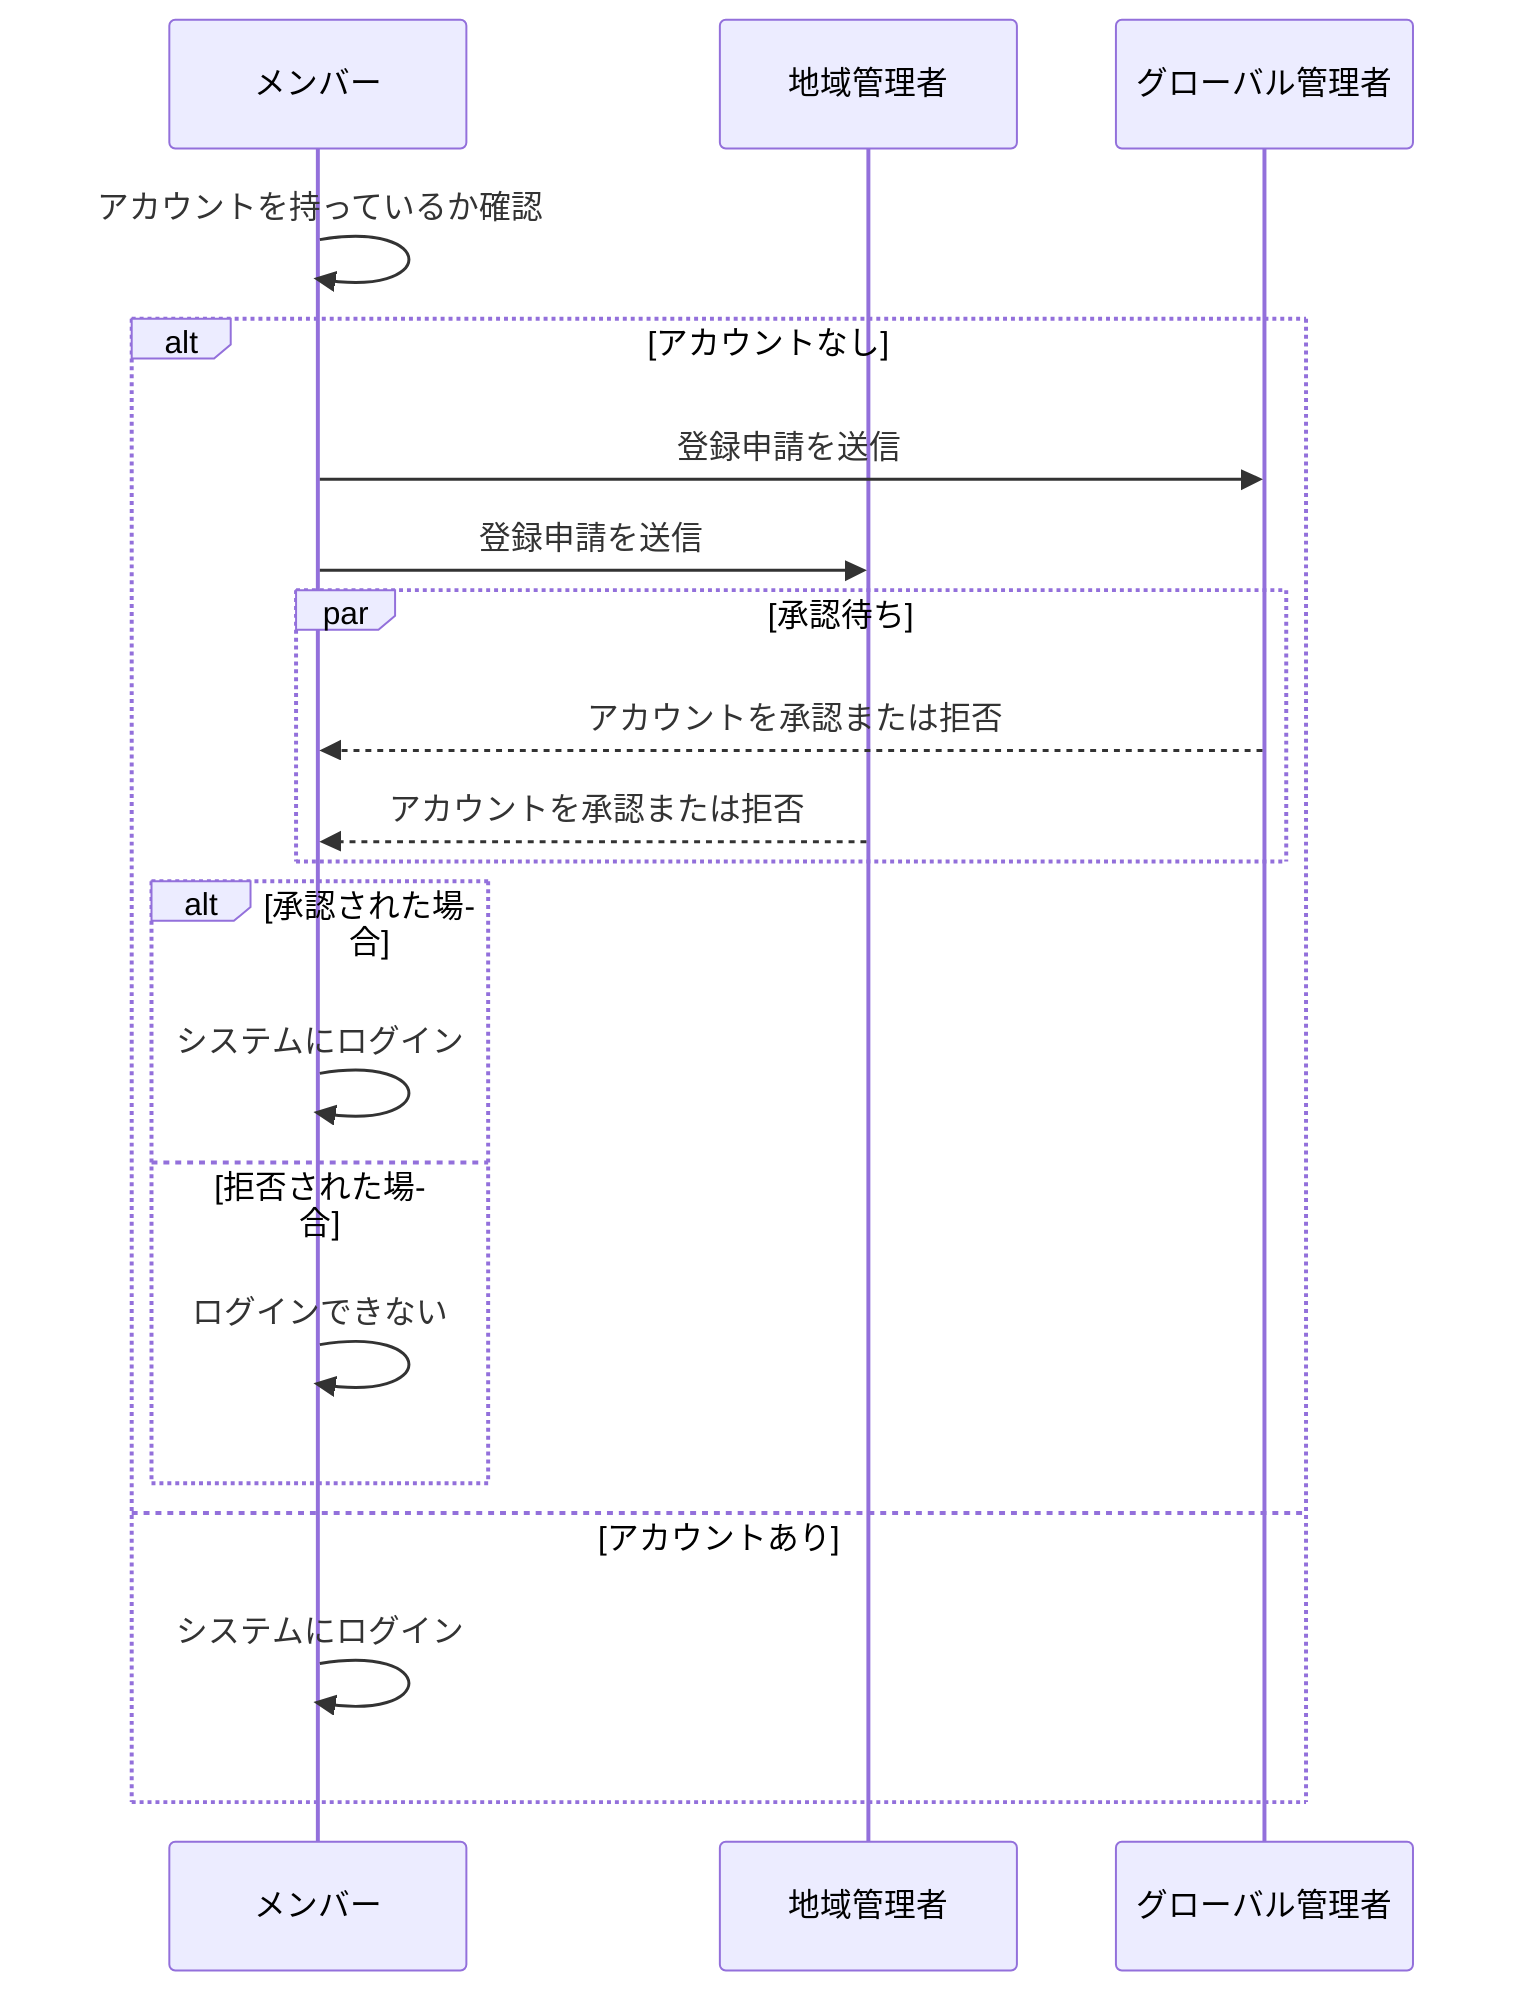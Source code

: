 sequenceDiagram
    participant M as メンバー
    participant CA as 地域管理者
    participant GA as グローバル管理者

    M->>M: アカウントを持っているか確認
    alt アカウントなし
        M->>GA: 登録申請を送信
        M->>CA: 登録申請を送信
        par 承認待ち
            GA-->>M: アカウントを承認または拒否
            CA-->>M: アカウントを承認または拒否
        end
        alt 承認された場合
            M->>M: システムにログイン
        else 拒否された場合
            M->>M: ログインできない
        end
    else アカウントあり
        M->>M: システムにログイン
    end